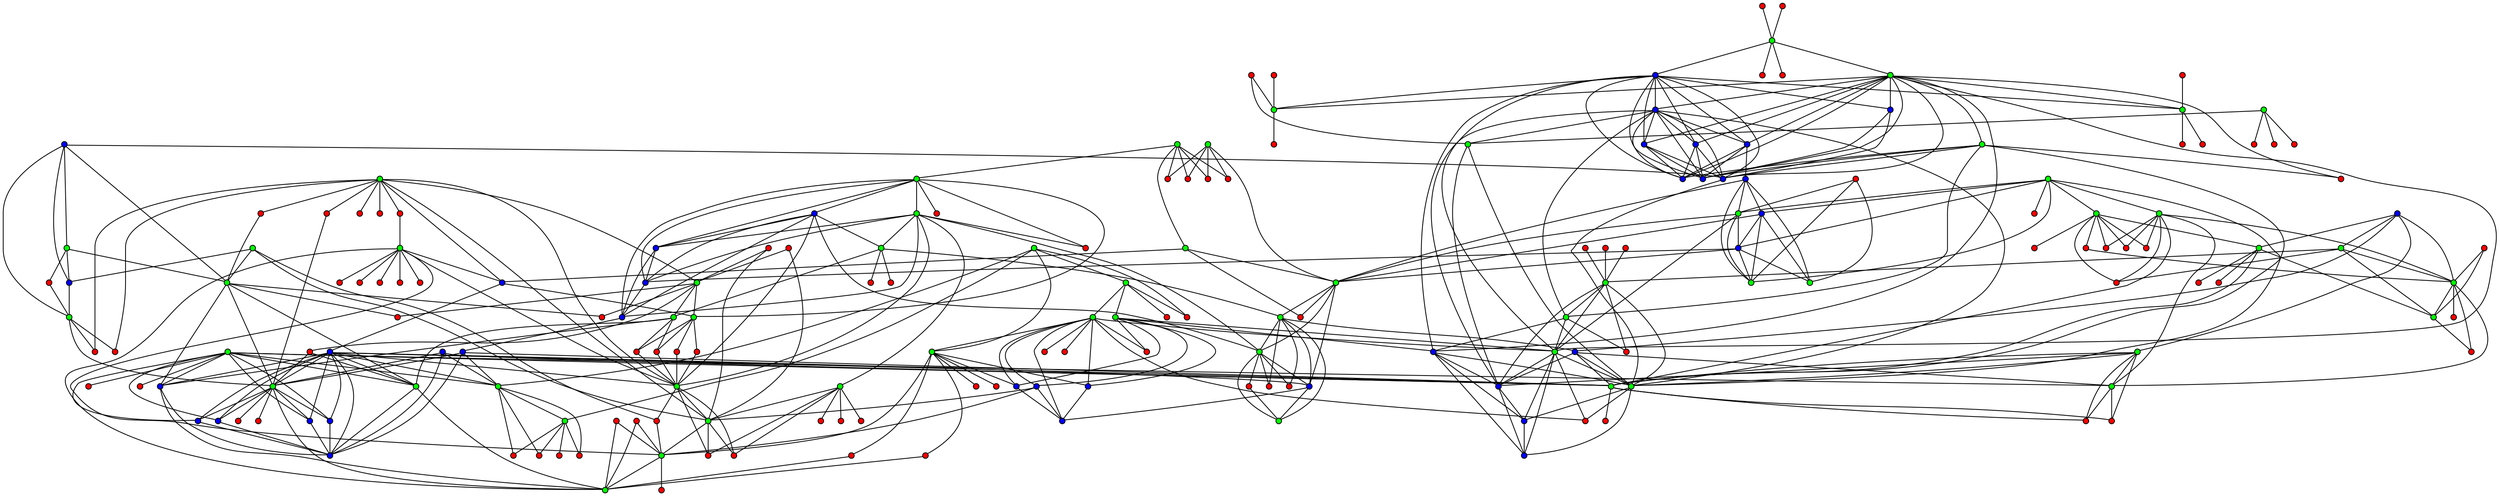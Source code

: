 graph G {
0[shape="circle",width=0.1,label="",style=filled,fillcolor="blue"];
1[shape="circle",width=0.1,label="",style=filled,fillcolor="green"];
2[shape="circle",width=0.1,label="",style=filled,fillcolor="red"];
3[shape="circle",width=0.1,label="",style=filled,fillcolor="red"];
4[shape="circle",width=0.1,label="",style=filled,fillcolor="green"];
5[shape="circle",width=0.1,label="",style=filled,fillcolor="blue"];
6[shape="circle",width=0.1,label="",style=filled,fillcolor="blue"];
7[shape="circle",width=0.1,label="",style=filled,fillcolor="green"];
8[shape="circle",width=0.1,label="",style=filled,fillcolor="green"];
9[shape="circle",width=0.1,label="",style=filled,fillcolor="red"];
10[shape="circle",width=0.1,label="",style=filled,fillcolor="red"];
11[shape="circle",width=0.1,label="",style=filled,fillcolor="green"];
12[shape="circle",width=0.1,label="",style=filled,fillcolor="red"];
13[shape="circle",width=0.1,label="",style=filled,fillcolor="green"];
14[shape="circle",width=0.1,label="",style=filled,fillcolor="red"];
15[shape="circle",width=0.1,label="",style=filled,fillcolor="green"];
16[shape="circle",width=0.1,label="",style=filled,fillcolor="red"];
17[shape="circle",width=0.1,label="",style=filled,fillcolor="red"];
18[shape="circle",width=0.1,label="",style=filled,fillcolor="green"];
19[shape="circle",width=0.1,label="",style=filled,fillcolor="green"];
20[shape="circle",width=0.1,label="",style=filled,fillcolor="green"];
21[shape="circle",width=0.1,label="",style=filled,fillcolor="green"];
22[shape="circle",width=0.1,label="",style=filled,fillcolor="green"];
23[shape="circle",width=0.1,label="",style=filled,fillcolor="green"];
24[shape="circle",width=0.1,label="",style=filled,fillcolor="blue"];
25[shape="circle",width=0.1,label="",style=filled,fillcolor="red"];
26[shape="circle",width=0.1,label="",style=filled,fillcolor="blue"];
27[shape="circle",width=0.1,label="",style=filled,fillcolor="green"];
28[shape="circle",width=0.1,label="",style=filled,fillcolor="green"];
29[shape="circle",width=0.1,label="",style=filled,fillcolor="red"];
30[shape="circle",width=0.1,label="",style=filled,fillcolor="green"];
31[shape="circle",width=0.1,label="",style=filled,fillcolor="green"];
32[shape="circle",width=0.1,label="",style=filled,fillcolor="green"];
33[shape="circle",width=0.1,label="",style=filled,fillcolor="red"];
34[shape="circle",width=0.1,label="",style=filled,fillcolor="red"];
35[shape="circle",width=0.1,label="",style=filled,fillcolor="green"];
36[shape="circle",width=0.1,label="",style=filled,fillcolor="green"];
37[shape="circle",width=0.1,label="",style=filled,fillcolor="red"];
38[shape="circle",width=0.1,label="",style=filled,fillcolor="green"];
39[shape="circle",width=0.1,label="",style=filled,fillcolor="green"];
40[shape="circle",width=0.1,label="",style=filled,fillcolor="red"];
41[shape="circle",width=0.1,label="",style=filled,fillcolor="red"];
42[shape="circle",width=0.1,label="",style=filled,fillcolor="green"];
43[shape="circle",width=0.1,label="",style=filled,fillcolor="green"];
44[shape="circle",width=0.1,label="",style=filled,fillcolor="green"];
45[shape="circle",width=0.1,label="",style=filled,fillcolor="green"];
46[shape="circle",width=0.1,label="",style=filled,fillcolor="green"];
47[shape="circle",width=0.1,label="",style=filled,fillcolor="green"];
48[shape="circle",width=0.1,label="",style=filled,fillcolor="blue"];
49[shape="circle",width=0.1,label="",style=filled,fillcolor="green"];
50[shape="circle",width=0.1,label="",style=filled,fillcolor="blue"];
51[shape="circle",width=0.1,label="",style=filled,fillcolor="blue"];
52[shape="circle",width=0.1,label="",style=filled,fillcolor="red"];
53[shape="circle",width=0.1,label="",style=filled,fillcolor="blue"];
54[shape="circle",width=0.1,label="",style=filled,fillcolor="red"];
55[shape="circle",width=0.1,label="",style=filled,fillcolor="green"];
56[shape="circle",width=0.1,label="",style=filled,fillcolor="green"];
57[shape="circle",width=0.1,label="",style=filled,fillcolor="green"];
58[shape="circle",width=0.1,label="",style=filled,fillcolor="green"];
59[shape="circle",width=0.1,label="",style=filled,fillcolor="green"];
60[shape="circle",width=0.1,label="",style=filled,fillcolor="blue"];
61[shape="circle",width=0.1,label="",style=filled,fillcolor="red"];
62[shape="circle",width=0.1,label="",style=filled,fillcolor="blue"];
63[shape="circle",width=0.1,label="",style=filled,fillcolor="red"];
64[shape="circle",width=0.1,label="",style=filled,fillcolor="green"];
65[shape="circle",width=0.1,label="",style=filled,fillcolor="blue"];
66[shape="circle",width=0.1,label="",style=filled,fillcolor="red"];
67[shape="circle",width=0.1,label="",style=filled,fillcolor="red"];
68[shape="circle",width=0.1,label="",style=filled,fillcolor="red"];
69[shape="circle",width=0.1,label="",style=filled,fillcolor="red"];
70[shape="circle",width=0.1,label="",style=filled,fillcolor="red"];
71[shape="circle",width=0.1,label="",style=filled,fillcolor="red"];
72[shape="circle",width=0.1,label="",style=filled,fillcolor="green"];
73[shape="circle",width=0.1,label="",style=filled,fillcolor="green"];
74[shape="circle",width=0.1,label="",style=filled,fillcolor="green"];
75[shape="circle",width=0.1,label="",style=filled,fillcolor="green"];
76[shape="circle",width=0.1,label="",style=filled,fillcolor="red"];
77[shape="circle",width=0.1,label="",style=filled,fillcolor="red"];
78[shape="circle",width=0.1,label="",style=filled,fillcolor="green"];
79[shape="circle",width=0.1,label="",style=filled,fillcolor="blue"];
80[shape="circle",width=0.1,label="",style=filled,fillcolor="green"];
81[shape="circle",width=0.1,label="",style=filled,fillcolor="red"];
82[shape="circle",width=0.1,label="",style=filled,fillcolor="green"];
83[shape="circle",width=0.1,label="",style=filled,fillcolor="red"];
84[shape="circle",width=0.1,label="",style=filled,fillcolor="red"];
85[shape="circle",width=0.1,label="",style=filled,fillcolor="red"];
86[shape="circle",width=0.1,label="",style=filled,fillcolor="green"];
87[shape="circle",width=0.1,label="",style=filled,fillcolor="green"];
88[shape="circle",width=0.1,label="",style=filled,fillcolor="blue"];
89[shape="circle",width=0.1,label="",style=filled,fillcolor="blue"];
90[shape="circle",width=0.1,label="",style=filled,fillcolor="red"];
91[shape="circle",width=0.1,label="",style=filled,fillcolor="blue"];
92[shape="circle",width=0.1,label="",style=filled,fillcolor="blue"];
93[shape="circle",width=0.1,label="",style=filled,fillcolor="blue"];
94[shape="circle",width=0.1,label="",style=filled,fillcolor="blue"];
95[shape="circle",width=0.1,label="",style=filled,fillcolor="blue"];
96[shape="circle",width=0.1,label="",style=filled,fillcolor="blue"];
97[shape="circle",width=0.1,label="",style=filled,fillcolor="green"];
98[shape="circle",width=0.1,label="",style=filled,fillcolor="blue"];
99[shape="circle",width=0.1,label="",style=filled,fillcolor="red"];
100[shape="circle",width=0.1,label="",style=filled,fillcolor="green"];
101[shape="circle",width=0.1,label="",style=filled,fillcolor="green"];
102[shape="circle",width=0.1,label="",style=filled,fillcolor="green"];
103[shape="circle",width=0.1,label="",style=filled,fillcolor="blue"];
104[shape="circle",width=0.1,label="",style=filled,fillcolor="red"];
105[shape="circle",width=0.1,label="",style=filled,fillcolor="red"];
106[shape="circle",width=0.1,label="",style=filled,fillcolor="red"];
107[shape="circle",width=0.1,label="",style=filled,fillcolor="red"];
108[shape="circle",width=0.1,label="",style=filled,fillcolor="red"];
109[shape="circle",width=0.1,label="",style=filled,fillcolor="red"];
110[shape="circle",width=0.1,label="",style=filled,fillcolor="blue"];
111[shape="circle",width=0.1,label="",style=filled,fillcolor="blue"];
112[shape="circle",width=0.1,label="",style=filled,fillcolor="blue"];
113[shape="circle",width=0.1,label="",style=filled,fillcolor="blue"];
114[shape="circle",width=0.1,label="",style=filled,fillcolor="red"];
115[shape="circle",width=0.1,label="",style=filled,fillcolor="red"];
116[shape="circle",width=0.1,label="",style=filled,fillcolor="red"];
117[shape="circle",width=0.1,label="",style=filled,fillcolor="red"];
118[shape="circle",width=0.1,label="",style=filled,fillcolor="green"];
119[shape="circle",width=0.1,label="",style=filled,fillcolor="red"];
120[shape="circle",width=0.1,label="",style=filled,fillcolor="red"];
121[shape="circle",width=0.1,label="",style=filled,fillcolor="blue"];
122[shape="circle",width=0.1,label="",style=filled,fillcolor="green"];
123[shape="circle",width=0.1,label="",style=filled,fillcolor="red"];
124[shape="circle",width=0.1,label="",style=filled,fillcolor="red"];
125[shape="circle",width=0.1,label="",style=filled,fillcolor="green"];
126[shape="circle",width=0.1,label="",style=filled,fillcolor="red"];
127[shape="circle",width=0.1,label="",style=filled,fillcolor="red"];
128[shape="circle",width=0.1,label="",style=filled,fillcolor="green"];
129[shape="circle",width=0.1,label="",style=filled,fillcolor="green"];
130[shape="circle",width=0.1,label="",style=filled,fillcolor="red"];
131[shape="circle",width=0.1,label="",style=filled,fillcolor="green"];
132[shape="circle",width=0.1,label="",style=filled,fillcolor="red"];
133[shape="circle",width=0.1,label="",style=filled,fillcolor="red"];
134[shape="circle",width=0.1,label="",style=filled,fillcolor="red"];
135[shape="circle",width=0.1,label="",style=filled,fillcolor="red"];
136[shape="circle",width=0.1,label="",style=filled,fillcolor="red"];
137[shape="circle",width=0.1,label="",style=filled,fillcolor="red"];
138[shape="circle",width=0.1,label="",style=filled,fillcolor="red"];
139[shape="circle",width=0.1,label="",style=filled,fillcolor="red"];
140[shape="circle",width=0.1,label="",style=filled,fillcolor="red"];
141[shape="circle",width=0.1,label="",style=filled,fillcolor="green"];
142[shape="circle",width=0.1,label="",style=filled,fillcolor="red"];
143[shape="circle",width=0.1,label="",style=filled,fillcolor="red"];
144[shape="circle",width=0.1,label="",style=filled,fillcolor="red"];
145[shape="circle",width=0.1,label="",style=filled,fillcolor="green"];
146[shape="circle",width=0.1,label="",style=filled,fillcolor="red"];
147[shape="circle",width=0.1,label="",style=filled,fillcolor="green"];
148[shape="circle",width=0.1,label="",style=filled,fillcolor="blue"];
149[shape="circle",width=0.1,label="",style=filled,fillcolor="red"];
150[shape="circle",width=0.1,label="",style=filled,fillcolor="red"];
151[shape="circle",width=0.1,label="",style=filled,fillcolor="blue"];
152[shape="circle",width=0.1,label="",style=filled,fillcolor="red"];
153[shape="circle",width=0.1,label="",style=filled,fillcolor="red"];
154[shape="circle",width=0.1,label="",style=filled,fillcolor="red"];
155[shape="circle",width=0.1,label="",style=filled,fillcolor="blue"];
156[shape="circle",width=0.1,label="",style=filled,fillcolor="red"];
157[shape="circle",width=0.1,label="",style=filled,fillcolor="red"];
158[shape="circle",width=0.1,label="",style=filled,fillcolor="red"];
159[shape="circle",width=0.1,label="",style=filled,fillcolor="blue"];
160[shape="circle",width=0.1,label="",style=filled,fillcolor="blue"];
161[shape="circle",width=0.1,label="",style=filled,fillcolor="blue"];
162[shape="circle",width=0.1,label="",style=filled,fillcolor="green"];
163[shape="circle",width=0.1,label="",style=filled,fillcolor="blue"];
164[shape="circle",width=0.1,label="",style=filled,fillcolor="blue"];
165[shape="circle",width=0.1,label="",style=filled,fillcolor="blue"];
166[shape="circle",width=0.1,label="",style=filled,fillcolor="red"];
167[shape="circle",width=0.1,label="",style=filled,fillcolor="red"];
168[shape="circle",width=0.1,label="",style=filled,fillcolor="red"];
169[shape="circle",width=0.1,label="",style=filled,fillcolor="red"];
170[shape="circle",width=0.1,label="",style=filled,fillcolor="red"];
171[shape="circle",width=0.1,label="",style=filled,fillcolor="red"];
172[shape="circle",width=0.1,label="",style=filled,fillcolor="red"];
173[shape="circle",width=0.1,label="",style=filled,fillcolor="red"];
174[shape="circle",width=0.1,label="",style=filled,fillcolor="red"];
175[shape="circle",width=0.1,label="",style=filled,fillcolor="red"];
176[shape="circle",width=0.1,label="",style=filled,fillcolor="red"];
177[shape="circle",width=0.1,label="",style=filled,fillcolor="red"];
178[shape="circle",width=0.1,label="",style=filled,fillcolor="red"];
179[shape="circle",width=0.1,label="",style=filled,fillcolor="red"];
180[shape="circle",width=0.1,label="",style=filled,fillcolor="red"];
181[shape="circle",width=0.1,label="",style=filled,fillcolor="red"];
182[shape="circle",width=0.1,label="",style=filled,fillcolor="red"];
183[shape="circle",width=0.1,label="",style=filled,fillcolor="red"];
184[shape="circle",width=0.1,label="",style=filled,fillcolor="red"];
185[shape="circle",width=0.1,label="",style=filled,fillcolor="red"];
186[shape="circle",width=0.1,label="",style=filled,fillcolor="red"];
187[shape="circle",width=0.1,label="",style=filled,fillcolor="blue"];
188[shape="circle",width=0.1,label="",style=filled,fillcolor="blue"];
189[shape="circle",width=0.1,label="",style=filled,fillcolor="red"];
190[shape="circle",width=0.1,label="",style=filled,fillcolor="red"];
191[shape="circle",width=0.1,label="",style=filled,fillcolor="red"];
4--0 ;
4--1 ;
4--14 ;
4--15 ;
7--2 ;
7--3 ;
7--17 ;
7--18 ;
16--19 ;
16--20 ;
16--22 ;
6--19 ;
6--20 ;
6--22 ;
6--21 ;
23--24 ;
23--19 ;
23--26 ;
23--20 ;
23--27 ;
23--28 ;
23--29 ;
23--30 ;
24--20 ;
24--22 ;
24--21 ;
19--26 ;
19--20 ;
19--21 ;
19--31 ;
26--20 ;
26--22 ;
26--21 ;
8--9 ;
8--10 ;
8--33 ;
8--34 ;
8--21 ;
11--9 ;
11--10 ;
11--33 ;
11--34 ;
11--38 ;
11--39 ;
12--13 ;
40--13 ;
35--36 ;
35--37 ;
35--43 ;
35--44 ;
35--45 ;
36--37 ;
36--41 ;
36--42 ;
36--47 ;
38--48 ;
38--49 ;
38--50 ;
38--51 ;
38--52 ;
38--53 ;
38--54 ;
38--55 ;
48--50 ;
48--51 ;
48--53 ;
48--32 ;
48--56 ;
48--57 ;
49--50 ;
49--51 ;
49--52 ;
49--53 ;
49--32 ;
49--56 ;
49--58 ;
49--57 ;
50--51 ;
50--53 ;
51--53 ;
13--25 ;
13--59 ;
13--60 ;
13--61 ;
39--21 ;
39--63 ;
39--62 ;
21--63 ;
21--64 ;
21--56 ;
21--65 ;
27--66 ;
27--67 ;
27--68 ;
27--69 ;
27--70 ;
27--71 ;
27--72 ;
28--67 ;
28--68 ;
28--69 ;
28--70 ;
28--73 ;
28--30 ;
28--74 ;
5--78 ;
5--73 ;
5--72 ;
5--75 ;
5--79 ;
77--73 ;
77--46 ;
78--70 ;
78--80 ;
78--73 ;
78--46 ;
32--76 ;
32--81 ;
32--64 ;
32--82 ;
64--56 ;
64--83 ;
64--65 ;
64--84 ;
64--86 ;
64--79 ;
56--83 ;
56--65 ;
56--84 ;
56--85 ;
56--86 ;
65--86 ;
85--86 ;
59--87 ;
59--88 ;
59--89 ;
59--91 ;
59--92 ;
59--93 ;
59--94 ;
59--95 ;
59--96 ;
59--97 ;
59--31 ;
59--98 ;
59--99 ;
59--100 ;
60--88 ;
60--89 ;
60--91 ;
60--92 ;
60--93 ;
60--94 ;
60--95 ;
60--96 ;
60--97 ;
60--31 ;
60--98 ;
60--100 ;
87--94 ;
87--95 ;
87--96 ;
87--101 ;
87--102 ;
87--99 ;
88--89 ;
88--91 ;
88--93 ;
88--94 ;
88--95 ;
88--96 ;
88--18 ;
88--101 ;
88--103 ;
88--102 ;
89--94 ;
89--95 ;
89--96 ;
91--94 ;
91--95 ;
91--96 ;
92--95 ;
92--96 ;
93--94 ;
93--96 ;
95--102 ;
108--97 ;
104--18 ;
104--97 ;
18--103 ;
18--102 ;
97--105 ;
90--80 ;
106--80 ;
107--80 ;
80--101 ;
80--109 ;
80--31 ;
80--103 ;
80--102 ;
101--109 ;
101--31 ;
101--98 ;
42--110 ;
42--43 ;
42--111 ;
42--112 ;
42--113 ;
42--114 ;
42--31 ;
42--115 ;
42--116 ;
42--117 ;
47--110 ;
47--111 ;
47--112 ;
47--114 ;
47--31 ;
47--98 ;
110--113 ;
110--15 ;
110--118 ;
43--111 ;
43--112 ;
43--119 ;
43--120 ;
43--123 ;
43--124 ;
43--118 ;
111--113 ;
112--113 ;
121--125 ;
121--0 ;
121--122 ;
121--1 ;
125--126 ;
125--0 ;
125--1 ;
126--122 ;
0--122 ;
71--73 ;
127--129 ;
127--15 ;
130--129 ;
130--15 ;
131--132 ;
131--133 ;
131--136 ;
131--137 ;
131--138 ;
131--139 ;
131--129 ;
131--140 ;
131--62 ;
131--57 ;
131--15 ;
122--133 ;
122--136 ;
122--141 ;
132--141 ;
139--1 ;
129--142 ;
129--143 ;
129--144 ;
129--55 ;
129--82 ;
142--128 ;
142--141 ;
1--143 ;
1--144 ;
1--148 ;
1--128 ;
1--141 ;
140--145 ;
146--118 ;
146--147 ;
150--118 ;
150--147 ;
145--152 ;
145--153 ;
145--154 ;
145--156 ;
145--149 ;
145--62 ;
145--57 ;
145--118 ;
145--147 ;
62--55 ;
62--151 ;
55--134 ;
55--135 ;
55--157 ;
55--158 ;
82--134 ;
82--135 ;
82--148 ;
82--128 ;
134--57 ;
135--57 ;
157--57 ;
158--57 ;
155--141 ;
155--159 ;
155--30 ;
155--44 ;
160--141 ;
160--159 ;
160--30 ;
160--44 ;
151--148 ;
151--128 ;
151--141 ;
151--161 ;
151--163 ;
151--164 ;
151--165 ;
151--159 ;
151--57 ;
151--30 ;
151--44 ;
162--148 ;
162--128 ;
162--161 ;
162--163 ;
162--164 ;
162--165 ;
162--166 ;
162--167 ;
162--30 ;
162--74 ;
162--44 ;
148--159 ;
148--147 ;
128--159 ;
128--147 ;
141--161 ;
141--163 ;
141--164 ;
141--165 ;
141--168 ;
141--170 ;
141--147 ;
161--159 ;
163--159 ;
164--159 ;
165--159 ;
58--15 ;
58--169 ;
58--171 ;
58--172 ;
58--173 ;
58--174 ;
57--14 ;
57--15 ;
57--169 ;
57--171 ;
14--118 ;
15--169 ;
15--171 ;
15--118 ;
123--147 ;
124--147 ;
118--147 ;
118--177 ;
73--46 ;
73--175 ;
73--176 ;
73--74 ;
72--46 ;
72--178 ;
72--179 ;
72--30 ;
46--176 ;
75--30 ;
75--74 ;
75--180 ;
75--181 ;
75--103 ;
75--102 ;
79--30 ;
79--74 ;
79--103 ;
79--102 ;
30--180 ;
30--181 ;
30--182 ;
74--180 ;
74--181 ;
44--45 ;
44--183 ;
44--184 ;
44--185 ;
45--183 ;
45--184 ;
45--185 ;
45--186 ;
31--103 ;
31--102 ;
31--187 ;
31--115 ;
31--188 ;
98--103 ;
98--102 ;
98--187 ;
98--188 ;
103--187 ;
103--188 ;
102--187 ;
102--115 ;
102--188 ;
187--188 ;
190--100 ;
100--191 ;
100--189 ;
121--95 ;
93--6 ;
6--24 ;
24--26 ;
26--51 ;
53--160 ;
151--65 ;
65--113 ;
}
